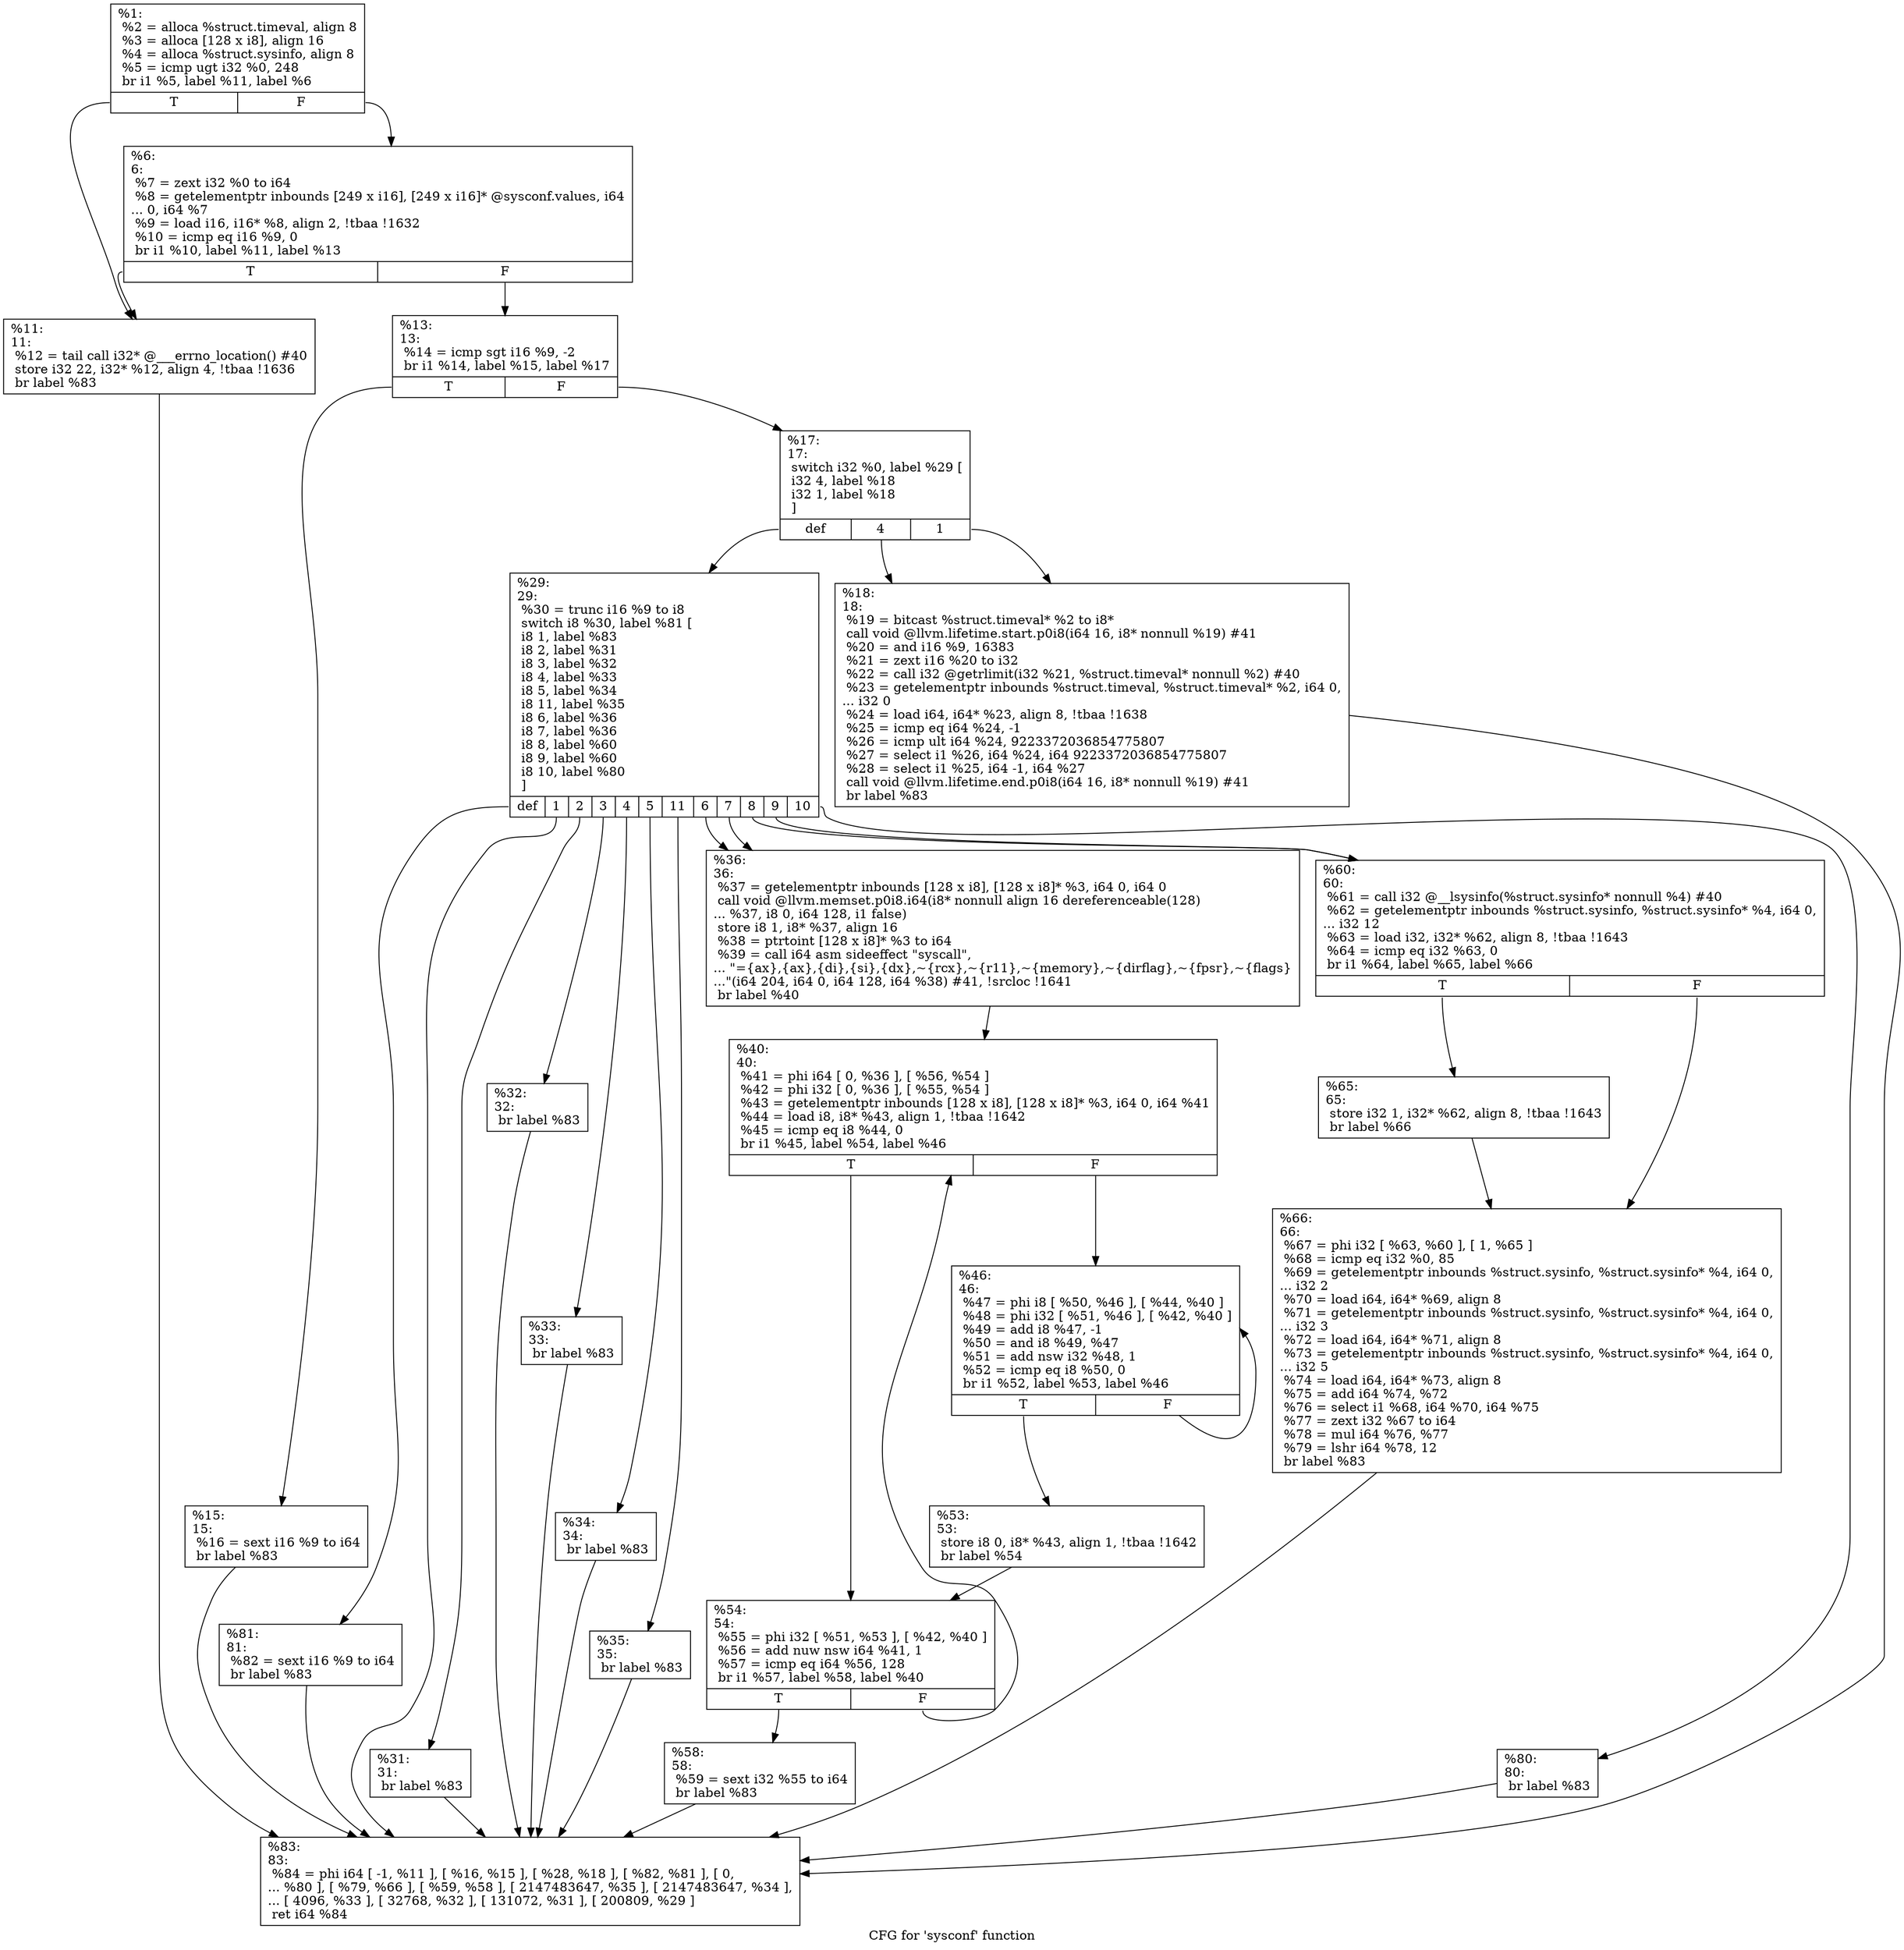 digraph "CFG for 'sysconf' function" {
	label="CFG for 'sysconf' function";

	Node0x191d7e0 [shape=record,label="{%1:\l  %2 = alloca %struct.timeval, align 8\l  %3 = alloca [128 x i8], align 16\l  %4 = alloca %struct.sysinfo, align 8\l  %5 = icmp ugt i32 %0, 248\l  br i1 %5, label %11, label %6\l|{<s0>T|<s1>F}}"];
	Node0x191d7e0:s0 -> Node0x191e3d0;
	Node0x191d7e0:s1 -> Node0x191e380;
	Node0x191e380 [shape=record,label="{%6:\l6:                                                \l  %7 = zext i32 %0 to i64\l  %8 = getelementptr inbounds [249 x i16], [249 x i16]* @sysconf.values, i64\l... 0, i64 %7\l  %9 = load i16, i16* %8, align 2, !tbaa !1632\l  %10 = icmp eq i16 %9, 0\l  br i1 %10, label %11, label %13\l|{<s0>T|<s1>F}}"];
	Node0x191e380:s0 -> Node0x191e3d0;
	Node0x191e380:s1 -> Node0x191e420;
	Node0x191e3d0 [shape=record,label="{%11:\l11:                                               \l  %12 = tail call i32* @___errno_location() #40\l  store i32 22, i32* %12, align 4, !tbaa !1636\l  br label %83\l}"];
	Node0x191e3d0 -> Node0x191eab0;
	Node0x191e420 [shape=record,label="{%13:\l13:                                               \l  %14 = icmp sgt i16 %9, -2\l  br i1 %14, label %15, label %17\l|{<s0>T|<s1>F}}"];
	Node0x191e420:s0 -> Node0x191e470;
	Node0x191e420:s1 -> Node0x191e4c0;
	Node0x191e470 [shape=record,label="{%15:\l15:                                               \l  %16 = sext i16 %9 to i64\l  br label %83\l}"];
	Node0x191e470 -> Node0x191eab0;
	Node0x191e4c0 [shape=record,label="{%17:\l17:                                               \l  switch i32 %0, label %29 [\l    i32 4, label %18\l    i32 1, label %18\l  ]\l|{<s0>def|<s1>4|<s2>1}}"];
	Node0x191e4c0:s0 -> Node0x191e560;
	Node0x191e4c0:s1 -> Node0x191e510;
	Node0x191e4c0:s2 -> Node0x191e510;
	Node0x191e510 [shape=record,label="{%18:\l18:                                               \l  %19 = bitcast %struct.timeval* %2 to i8*\l  call void @llvm.lifetime.start.p0i8(i64 16, i8* nonnull %19) #41\l  %20 = and i16 %9, 16383\l  %21 = zext i16 %20 to i32\l  %22 = call i32 @getrlimit(i32 %21, %struct.timeval* nonnull %2) #40\l  %23 = getelementptr inbounds %struct.timeval, %struct.timeval* %2, i64 0,\l... i32 0\l  %24 = load i64, i64* %23, align 8, !tbaa !1638\l  %25 = icmp eq i64 %24, -1\l  %26 = icmp ult i64 %24, 9223372036854775807\l  %27 = select i1 %26, i64 %24, i64 9223372036854775807\l  %28 = select i1 %25, i64 -1, i64 %27\l  call void @llvm.lifetime.end.p0i8(i64 16, i8* nonnull %19) #41\l  br label %83\l}"];
	Node0x191e510 -> Node0x191eab0;
	Node0x191e560 [shape=record,label="{%29:\l29:                                               \l  %30 = trunc i16 %9 to i8\l  switch i8 %30, label %81 [\l    i8 1, label %83\l    i8 2, label %31\l    i8 3, label %32\l    i8 4, label %33\l    i8 5, label %34\l    i8 11, label %35\l    i8 6, label %36\l    i8 7, label %36\l    i8 8, label %60\l    i8 9, label %60\l    i8 10, label %80\l  ]\l|{<s0>def|<s1>1|<s2>2|<s3>3|<s4>4|<s5>5|<s6>11|<s7>6|<s8>7|<s9>8|<s10>9|<s11>10}}"];
	Node0x191e560:s0 -> Node0x191ea60;
	Node0x191e560:s1 -> Node0x191eab0;
	Node0x191e560:s2 -> Node0x191e5b0;
	Node0x191e560:s3 -> Node0x191e600;
	Node0x191e560:s4 -> Node0x191e650;
	Node0x191e560:s5 -> Node0x191e6a0;
	Node0x191e560:s6 -> Node0x191e6f0;
	Node0x191e560:s7 -> Node0x191e740;
	Node0x191e560:s8 -> Node0x191e740;
	Node0x191e560:s9 -> Node0x191e920;
	Node0x191e560:s10 -> Node0x191e920;
	Node0x191e560:s11 -> Node0x191ea10;
	Node0x191e5b0 [shape=record,label="{%31:\l31:                                               \l  br label %83\l}"];
	Node0x191e5b0 -> Node0x191eab0;
	Node0x191e600 [shape=record,label="{%32:\l32:                                               \l  br label %83\l}"];
	Node0x191e600 -> Node0x191eab0;
	Node0x191e650 [shape=record,label="{%33:\l33:                                               \l  br label %83\l}"];
	Node0x191e650 -> Node0x191eab0;
	Node0x191e6a0 [shape=record,label="{%34:\l34:                                               \l  br label %83\l}"];
	Node0x191e6a0 -> Node0x191eab0;
	Node0x191e6f0 [shape=record,label="{%35:\l35:                                               \l  br label %83\l}"];
	Node0x191e6f0 -> Node0x191eab0;
	Node0x191e740 [shape=record,label="{%36:\l36:                                               \l  %37 = getelementptr inbounds [128 x i8], [128 x i8]* %3, i64 0, i64 0\l  call void @llvm.memset.p0i8.i64(i8* nonnull align 16 dereferenceable(128)\l... %37, i8 0, i64 128, i1 false)\l  store i8 1, i8* %37, align 16\l  %38 = ptrtoint [128 x i8]* %3 to i64\l  %39 = call i64 asm sideeffect \"syscall\",\l... \"=\{ax\},\{ax\},\{di\},\{si\},\{dx\},~\{rcx\},~\{r11\},~\{memory\},~\{dirflag\},~\{fpsr\},~\{flags\}\l...\"(i64 204, i64 0, i64 128, i64 %38) #41, !srcloc !1641\l  br label %40\l}"];
	Node0x191e740 -> Node0x191e790;
	Node0x191e790 [shape=record,label="{%40:\l40:                                               \l  %41 = phi i64 [ 0, %36 ], [ %56, %54 ]\l  %42 = phi i32 [ 0, %36 ], [ %55, %54 ]\l  %43 = getelementptr inbounds [128 x i8], [128 x i8]* %3, i64 0, i64 %41\l  %44 = load i8, i8* %43, align 1, !tbaa !1642\l  %45 = icmp eq i8 %44, 0\l  br i1 %45, label %54, label %46\l|{<s0>T|<s1>F}}"];
	Node0x191e790:s0 -> Node0x191e880;
	Node0x191e790:s1 -> Node0x191e7e0;
	Node0x191e7e0 [shape=record,label="{%46:\l46:                                               \l  %47 = phi i8 [ %50, %46 ], [ %44, %40 ]\l  %48 = phi i32 [ %51, %46 ], [ %42, %40 ]\l  %49 = add i8 %47, -1\l  %50 = and i8 %49, %47\l  %51 = add nsw i32 %48, 1\l  %52 = icmp eq i8 %50, 0\l  br i1 %52, label %53, label %46\l|{<s0>T|<s1>F}}"];
	Node0x191e7e0:s0 -> Node0x191e830;
	Node0x191e7e0:s1 -> Node0x191e7e0;
	Node0x191e830 [shape=record,label="{%53:\l53:                                               \l  store i8 0, i8* %43, align 1, !tbaa !1642\l  br label %54\l}"];
	Node0x191e830 -> Node0x191e880;
	Node0x191e880 [shape=record,label="{%54:\l54:                                               \l  %55 = phi i32 [ %51, %53 ], [ %42, %40 ]\l  %56 = add nuw nsw i64 %41, 1\l  %57 = icmp eq i64 %56, 128\l  br i1 %57, label %58, label %40\l|{<s0>T|<s1>F}}"];
	Node0x191e880:s0 -> Node0x191e8d0;
	Node0x191e880:s1 -> Node0x191e790;
	Node0x191e8d0 [shape=record,label="{%58:\l58:                                               \l  %59 = sext i32 %55 to i64\l  br label %83\l}"];
	Node0x191e8d0 -> Node0x191eab0;
	Node0x191e920 [shape=record,label="{%60:\l60:                                               \l  %61 = call i32 @__lsysinfo(%struct.sysinfo* nonnull %4) #40\l  %62 = getelementptr inbounds %struct.sysinfo, %struct.sysinfo* %4, i64 0,\l... i32 12\l  %63 = load i32, i32* %62, align 8, !tbaa !1643\l  %64 = icmp eq i32 %63, 0\l  br i1 %64, label %65, label %66\l|{<s0>T|<s1>F}}"];
	Node0x191e920:s0 -> Node0x191e970;
	Node0x191e920:s1 -> Node0x191e9c0;
	Node0x191e970 [shape=record,label="{%65:\l65:                                               \l  store i32 1, i32* %62, align 8, !tbaa !1643\l  br label %66\l}"];
	Node0x191e970 -> Node0x191e9c0;
	Node0x191e9c0 [shape=record,label="{%66:\l66:                                               \l  %67 = phi i32 [ %63, %60 ], [ 1, %65 ]\l  %68 = icmp eq i32 %0, 85\l  %69 = getelementptr inbounds %struct.sysinfo, %struct.sysinfo* %4, i64 0,\l... i32 2\l  %70 = load i64, i64* %69, align 8\l  %71 = getelementptr inbounds %struct.sysinfo, %struct.sysinfo* %4, i64 0,\l... i32 3\l  %72 = load i64, i64* %71, align 8\l  %73 = getelementptr inbounds %struct.sysinfo, %struct.sysinfo* %4, i64 0,\l... i32 5\l  %74 = load i64, i64* %73, align 8\l  %75 = add i64 %74, %72\l  %76 = select i1 %68, i64 %70, i64 %75\l  %77 = zext i32 %67 to i64\l  %78 = mul i64 %76, %77\l  %79 = lshr i64 %78, 12\l  br label %83\l}"];
	Node0x191e9c0 -> Node0x191eab0;
	Node0x191ea10 [shape=record,label="{%80:\l80:                                               \l  br label %83\l}"];
	Node0x191ea10 -> Node0x191eab0;
	Node0x191ea60 [shape=record,label="{%81:\l81:                                               \l  %82 = sext i16 %9 to i64\l  br label %83\l}"];
	Node0x191ea60 -> Node0x191eab0;
	Node0x191eab0 [shape=record,label="{%83:\l83:                                               \l  %84 = phi i64 [ -1, %11 ], [ %16, %15 ], [ %28, %18 ], [ %82, %81 ], [ 0,\l... %80 ], [ %79, %66 ], [ %59, %58 ], [ 2147483647, %35 ], [ 2147483647, %34 ],\l... [ 4096, %33 ], [ 32768, %32 ], [ 131072, %31 ], [ 200809, %29 ]\l  ret i64 %84\l}"];
}
